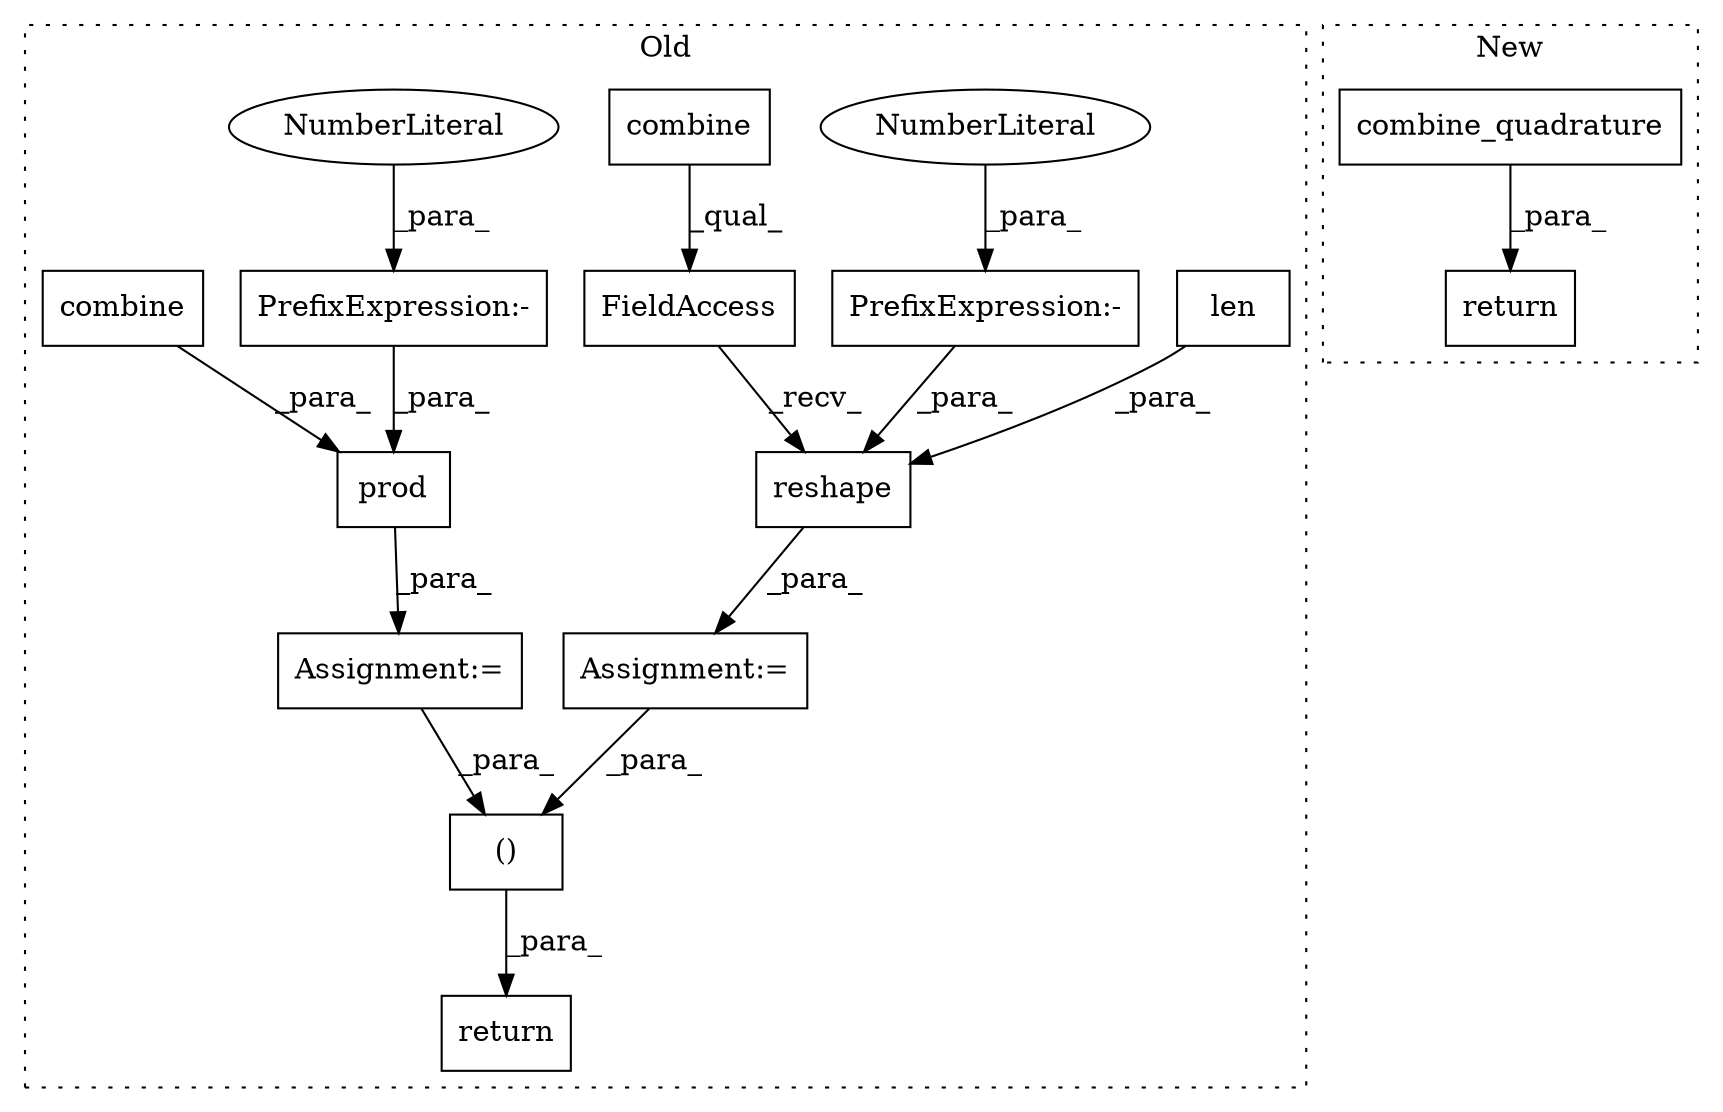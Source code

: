 digraph G {
subgraph cluster0 {
1 [label="prod" a="32" s="1267,1291" l="5,1" shape="box"];
3 [label="return" a="41" s="1298" l="12" shape="box"];
4 [label="Assignment:=" a="7" s="1204" l="1" shape="box"];
5 [label="Assignment:=" a="7" s="1260" l="1" shape="box"];
6 [label="()" a="106" s="1310" l="29" shape="box"];
8 [label="PrefixExpression:-" a="38" s="1289" l="1" shape="box"];
9 [label="NumberLiteral" a="34" s="1290" l="1" shape="ellipse"];
10 [label="combine" a="32" s="1205,1222" l="8,1" shape="box"];
11 [label="len" a="32" s="1234,1242" l="4,1" shape="box"];
12 [label="FieldAccess" a="22" s="1205" l="20" shape="box"];
13 [label="reshape" a="32" s="1226,1246" l="8,1" shape="box"];
14 [label="PrefixExpression:-" a="38" s="1244" l="1" shape="box"];
15 [label="NumberLiteral" a="34" s="1245" l="1" shape="ellipse"];
16 [label="combine" a="32" s="1272,1287" l="8,1" shape="box"];
label = "Old";
style="dotted";
}
subgraph cluster1 {
2 [label="return" a="41" s="1206" l="7" shape="box"];
7 [label="combine_quadrature" a="32" s="1213,1249" l="19,1" shape="box"];
label = "New";
style="dotted";
}
1 -> 5 [label="_para_"];
4 -> 6 [label="_para_"];
5 -> 6 [label="_para_"];
6 -> 3 [label="_para_"];
7 -> 2 [label="_para_"];
8 -> 1 [label="_para_"];
9 -> 8 [label="_para_"];
10 -> 12 [label="_qual_"];
11 -> 13 [label="_para_"];
12 -> 13 [label="_recv_"];
13 -> 4 [label="_para_"];
14 -> 13 [label="_para_"];
15 -> 14 [label="_para_"];
16 -> 1 [label="_para_"];
}